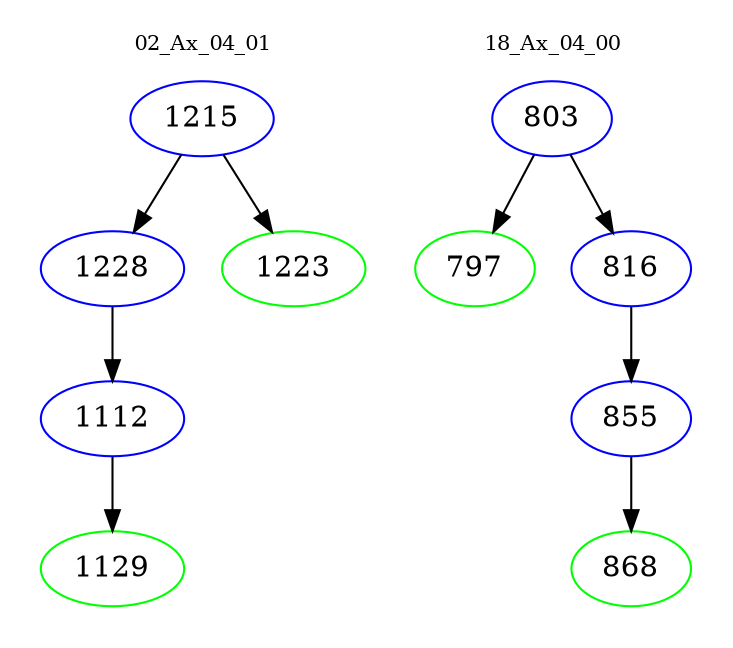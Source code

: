 digraph{
subgraph cluster_0 {
color = white
label = "02_Ax_04_01";
fontsize=10;
T0_1215 [label="1215", color="blue"]
T0_1215 -> T0_1228 [color="black"]
T0_1228 [label="1228", color="blue"]
T0_1228 -> T0_1112 [color="black"]
T0_1112 [label="1112", color="blue"]
T0_1112 -> T0_1129 [color="black"]
T0_1129 [label="1129", color="green"]
T0_1215 -> T0_1223 [color="black"]
T0_1223 [label="1223", color="green"]
}
subgraph cluster_1 {
color = white
label = "18_Ax_04_00";
fontsize=10;
T1_803 [label="803", color="blue"]
T1_803 -> T1_797 [color="black"]
T1_797 [label="797", color="green"]
T1_803 -> T1_816 [color="black"]
T1_816 [label="816", color="blue"]
T1_816 -> T1_855 [color="black"]
T1_855 [label="855", color="blue"]
T1_855 -> T1_868 [color="black"]
T1_868 [label="868", color="green"]
}
}

